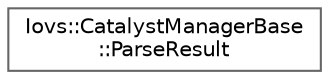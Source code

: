 digraph "Graphical Class Hierarchy"
{
 // INTERACTIVE_SVG=YES
 // LATEX_PDF_SIZE
  bgcolor="transparent";
  edge [fontname=Helvetica,fontsize=10,labelfontname=Helvetica,labelfontsize=10];
  node [fontname=Helvetica,fontsize=10,shape=box,height=0.2,width=0.4];
  rankdir="LR";
  Node0 [id="Node000000",label="Iovs::CatalystManagerBase\l::ParseResult",height=0.2,width=0.4,color="grey40", fillcolor="white", style="filled",URL="$structIovs_1_1CatalystManagerBase_1_1ParseResult.html",tooltip=" "];
}
